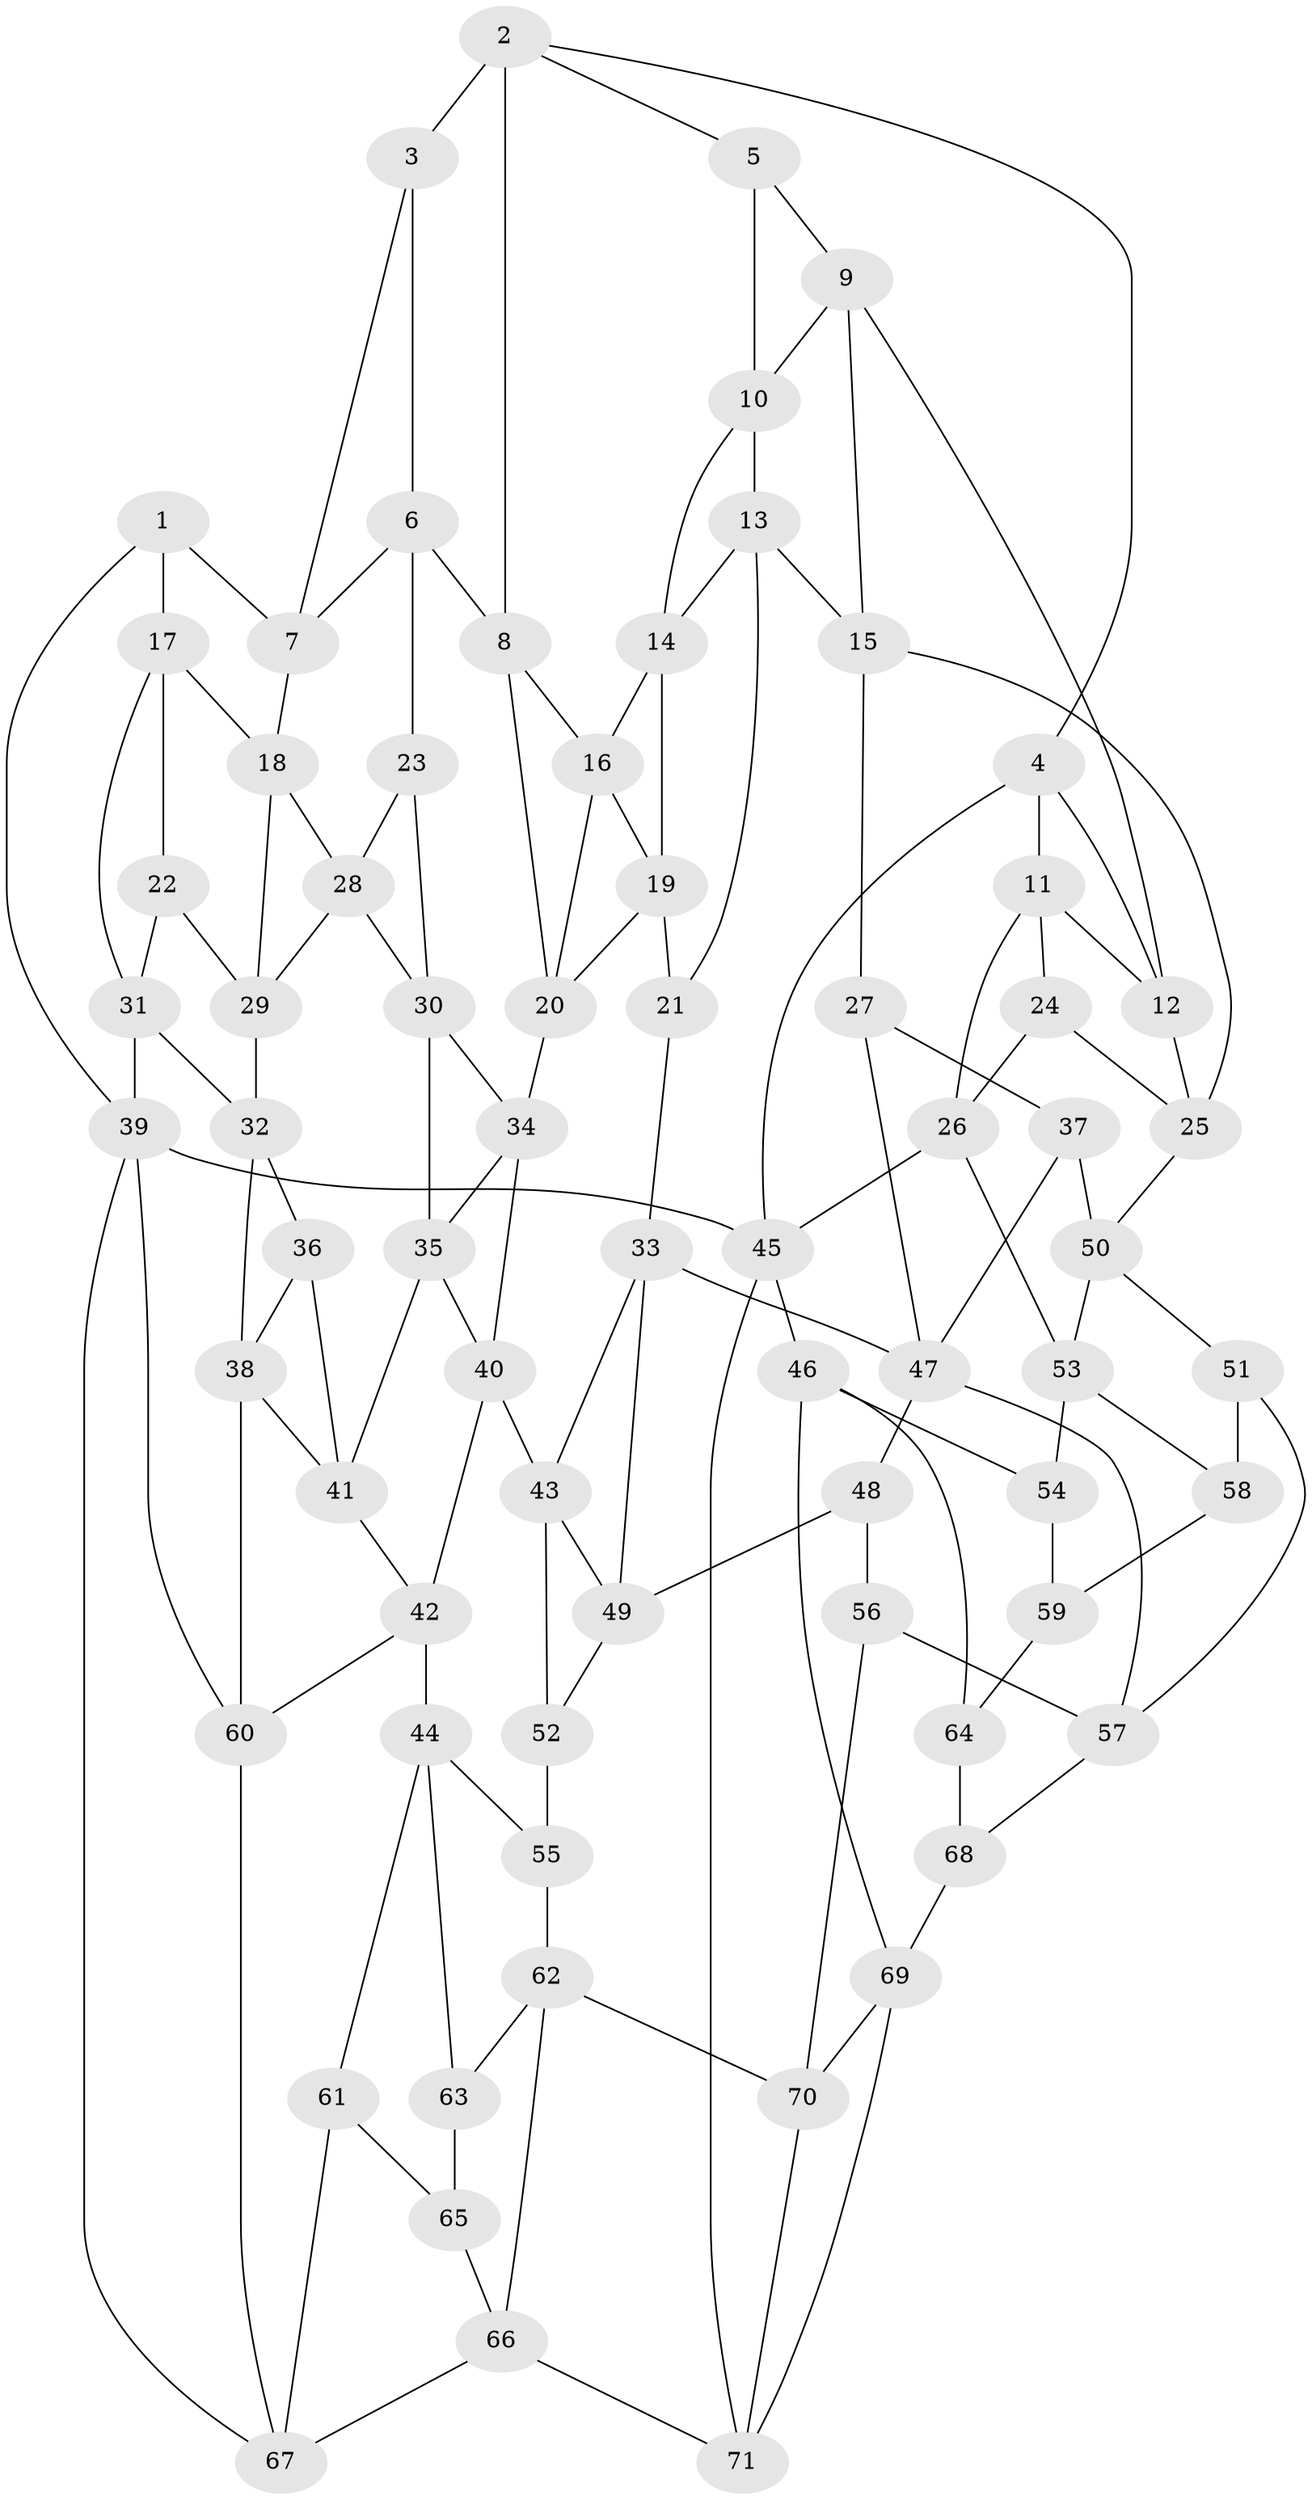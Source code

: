 // original degree distribution, {3: 0.014084507042253521, 4: 0.2323943661971831, 6: 0.21830985915492956, 5: 0.5352112676056338}
// Generated by graph-tools (version 1.1) at 2025/27/03/09/25 03:27:07]
// undirected, 71 vertices, 132 edges
graph export_dot {
graph [start="1"]
  node [color=gray90,style=filled];
  1;
  2;
  3;
  4;
  5;
  6;
  7;
  8;
  9;
  10;
  11;
  12;
  13;
  14;
  15;
  16;
  17;
  18;
  19;
  20;
  21;
  22;
  23;
  24;
  25;
  26;
  27;
  28;
  29;
  30;
  31;
  32;
  33;
  34;
  35;
  36;
  37;
  38;
  39;
  40;
  41;
  42;
  43;
  44;
  45;
  46;
  47;
  48;
  49;
  50;
  51;
  52;
  53;
  54;
  55;
  56;
  57;
  58;
  59;
  60;
  61;
  62;
  63;
  64;
  65;
  66;
  67;
  68;
  69;
  70;
  71;
  1 -- 7 [weight=1.0];
  1 -- 17 [weight=1.0];
  1 -- 39 [weight=1.0];
  2 -- 3 [weight=2.0];
  2 -- 4 [weight=1.0];
  2 -- 5 [weight=1.0];
  2 -- 8 [weight=1.0];
  3 -- 6 [weight=1.0];
  3 -- 7 [weight=1.0];
  4 -- 11 [weight=1.0];
  4 -- 12 [weight=1.0];
  4 -- 45 [weight=1.0];
  5 -- 9 [weight=1.0];
  5 -- 10 [weight=1.0];
  6 -- 7 [weight=1.0];
  6 -- 8 [weight=1.0];
  6 -- 23 [weight=1.0];
  7 -- 18 [weight=1.0];
  8 -- 16 [weight=1.0];
  8 -- 20 [weight=1.0];
  9 -- 10 [weight=1.0];
  9 -- 12 [weight=1.0];
  9 -- 15 [weight=1.0];
  10 -- 13 [weight=1.0];
  10 -- 14 [weight=1.0];
  11 -- 12 [weight=1.0];
  11 -- 24 [weight=1.0];
  11 -- 26 [weight=1.0];
  12 -- 25 [weight=1.0];
  13 -- 14 [weight=1.0];
  13 -- 15 [weight=1.0];
  13 -- 21 [weight=1.0];
  14 -- 16 [weight=1.0];
  14 -- 19 [weight=1.0];
  15 -- 25 [weight=1.0];
  15 -- 27 [weight=1.0];
  16 -- 19 [weight=1.0];
  16 -- 20 [weight=1.0];
  17 -- 18 [weight=1.0];
  17 -- 22 [weight=1.0];
  17 -- 31 [weight=1.0];
  18 -- 28 [weight=1.0];
  18 -- 29 [weight=1.0];
  19 -- 20 [weight=1.0];
  19 -- 21 [weight=1.0];
  20 -- 34 [weight=1.0];
  21 -- 33 [weight=1.0];
  22 -- 29 [weight=1.0];
  22 -- 31 [weight=1.0];
  23 -- 28 [weight=1.0];
  23 -- 30 [weight=1.0];
  24 -- 25 [weight=1.0];
  24 -- 26 [weight=1.0];
  25 -- 50 [weight=1.0];
  26 -- 45 [weight=1.0];
  26 -- 53 [weight=1.0];
  27 -- 37 [weight=1.0];
  27 -- 47 [weight=1.0];
  28 -- 29 [weight=1.0];
  28 -- 30 [weight=1.0];
  29 -- 32 [weight=1.0];
  30 -- 34 [weight=1.0];
  30 -- 35 [weight=1.0];
  31 -- 32 [weight=1.0];
  31 -- 39 [weight=1.0];
  32 -- 36 [weight=1.0];
  32 -- 38 [weight=1.0];
  33 -- 43 [weight=1.0];
  33 -- 47 [weight=1.0];
  33 -- 49 [weight=1.0];
  34 -- 35 [weight=1.0];
  34 -- 40 [weight=1.0];
  35 -- 40 [weight=1.0];
  35 -- 41 [weight=1.0];
  36 -- 38 [weight=1.0];
  36 -- 41 [weight=1.0];
  37 -- 47 [weight=1.0];
  37 -- 50 [weight=2.0];
  38 -- 41 [weight=1.0];
  38 -- 60 [weight=1.0];
  39 -- 45 [weight=2.0];
  39 -- 60 [weight=1.0];
  39 -- 67 [weight=1.0];
  40 -- 42 [weight=1.0];
  40 -- 43 [weight=1.0];
  41 -- 42 [weight=1.0];
  42 -- 44 [weight=1.0];
  42 -- 60 [weight=1.0];
  43 -- 49 [weight=1.0];
  43 -- 52 [weight=1.0];
  44 -- 55 [weight=1.0];
  44 -- 61 [weight=1.0];
  44 -- 63 [weight=1.0];
  45 -- 46 [weight=1.0];
  45 -- 71 [weight=1.0];
  46 -- 54 [weight=1.0];
  46 -- 64 [weight=1.0];
  46 -- 69 [weight=1.0];
  47 -- 48 [weight=2.0];
  47 -- 57 [weight=1.0];
  48 -- 49 [weight=2.0];
  48 -- 56 [weight=1.0];
  49 -- 52 [weight=1.0];
  50 -- 51 [weight=1.0];
  50 -- 53 [weight=2.0];
  51 -- 57 [weight=1.0];
  51 -- 58 [weight=2.0];
  52 -- 55 [weight=2.0];
  53 -- 54 [weight=2.0];
  53 -- 58 [weight=1.0];
  54 -- 59 [weight=1.0];
  55 -- 62 [weight=1.0];
  56 -- 57 [weight=1.0];
  56 -- 70 [weight=1.0];
  57 -- 68 [weight=1.0];
  58 -- 59 [weight=1.0];
  59 -- 64 [weight=1.0];
  60 -- 67 [weight=1.0];
  61 -- 65 [weight=1.0];
  61 -- 67 [weight=1.0];
  62 -- 63 [weight=1.0];
  62 -- 66 [weight=1.0];
  62 -- 70 [weight=1.0];
  63 -- 65 [weight=2.0];
  64 -- 68 [weight=2.0];
  65 -- 66 [weight=1.0];
  66 -- 67 [weight=1.0];
  66 -- 71 [weight=1.0];
  68 -- 69 [weight=1.0];
  69 -- 70 [weight=1.0];
  69 -- 71 [weight=1.0];
  70 -- 71 [weight=1.0];
}
